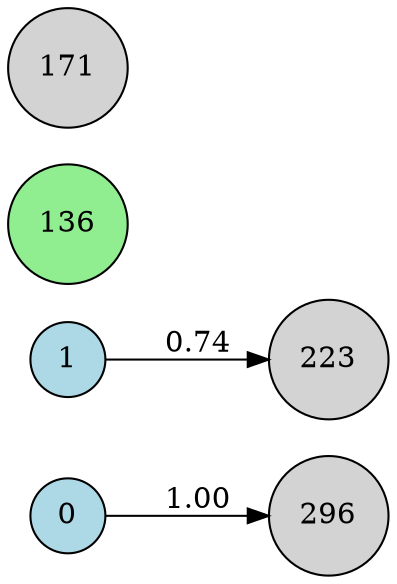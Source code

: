 digraph neat {
  rankdir=LR;
  node [shape=circle];
  node0 [label="0", style=filled, fillcolor=lightblue];
  node1 [label="1", style=filled, fillcolor=lightblue];
  node136 [label="136", style=filled, fillcolor=lightgreen];
  node171 [label="171", style=filled, fillcolor=lightgray];
  node223 [label="223", style=filled, fillcolor=lightgray];
  node296 [label="296", style=filled, fillcolor=lightgray];
  node0 -> node296 [label="1.00"];
  node1 -> node223 [label="0.74"];
}
